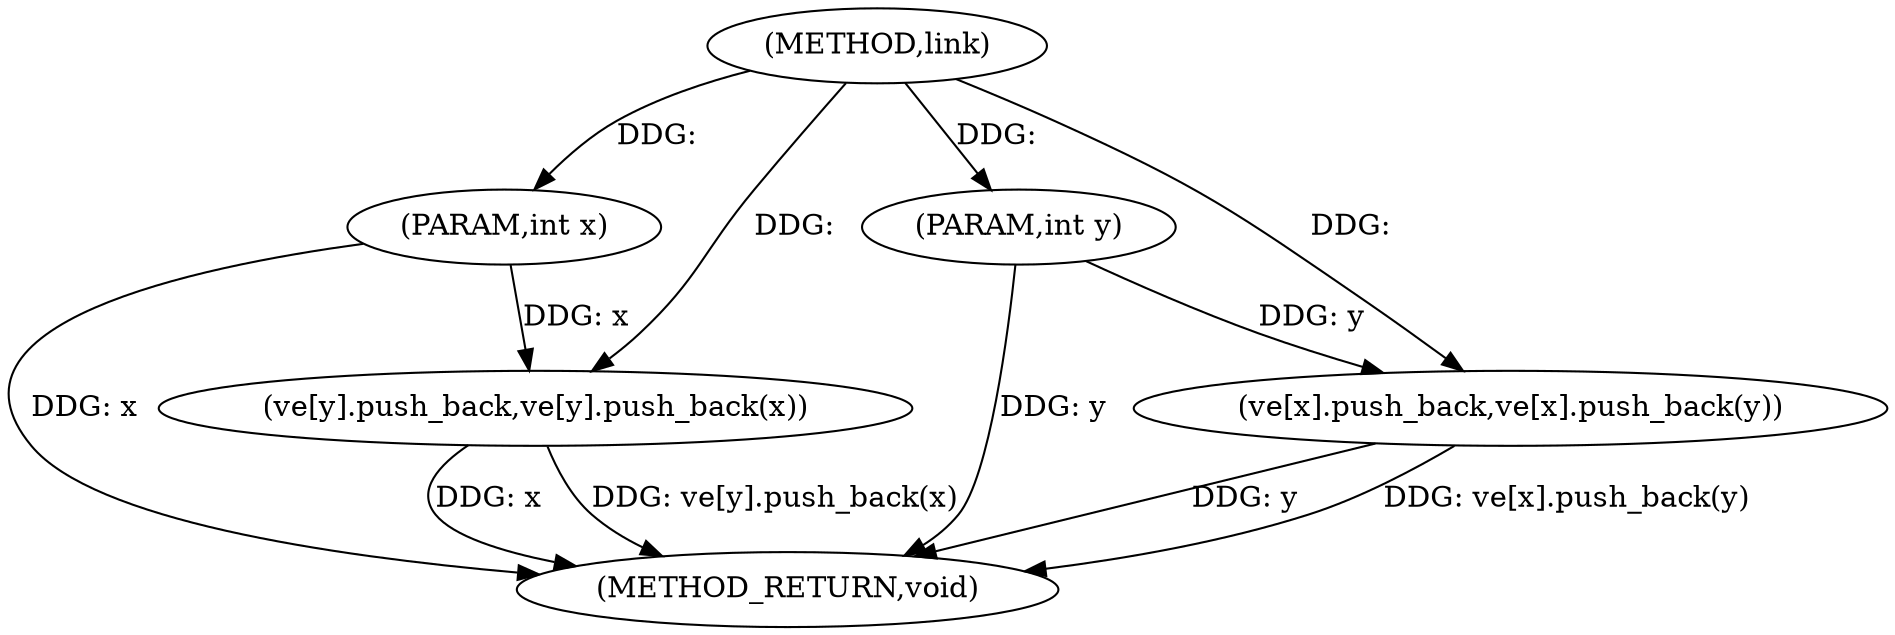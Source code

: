 digraph "link" {  
"1000102" [label = "(METHOD,link)" ]
"1000110" [label = "(METHOD_RETURN,void)" ]
"1000103" [label = "(PARAM,int x)" ]
"1000104" [label = "(PARAM,int y)" ]
"1000106" [label = "(ve[x].push_back,ve[x].push_back(y))" ]
"1000108" [label = "(ve[y].push_back,ve[y].push_back(x))" ]
  "1000103" -> "1000110"  [ label = "DDG: x"] 
  "1000104" -> "1000110"  [ label = "DDG: y"] 
  "1000106" -> "1000110"  [ label = "DDG: y"] 
  "1000106" -> "1000110"  [ label = "DDG: ve[x].push_back(y)"] 
  "1000108" -> "1000110"  [ label = "DDG: x"] 
  "1000108" -> "1000110"  [ label = "DDG: ve[y].push_back(x)"] 
  "1000102" -> "1000103"  [ label = "DDG: "] 
  "1000102" -> "1000104"  [ label = "DDG: "] 
  "1000104" -> "1000106"  [ label = "DDG: y"] 
  "1000102" -> "1000106"  [ label = "DDG: "] 
  "1000103" -> "1000108"  [ label = "DDG: x"] 
  "1000102" -> "1000108"  [ label = "DDG: "] 
}
